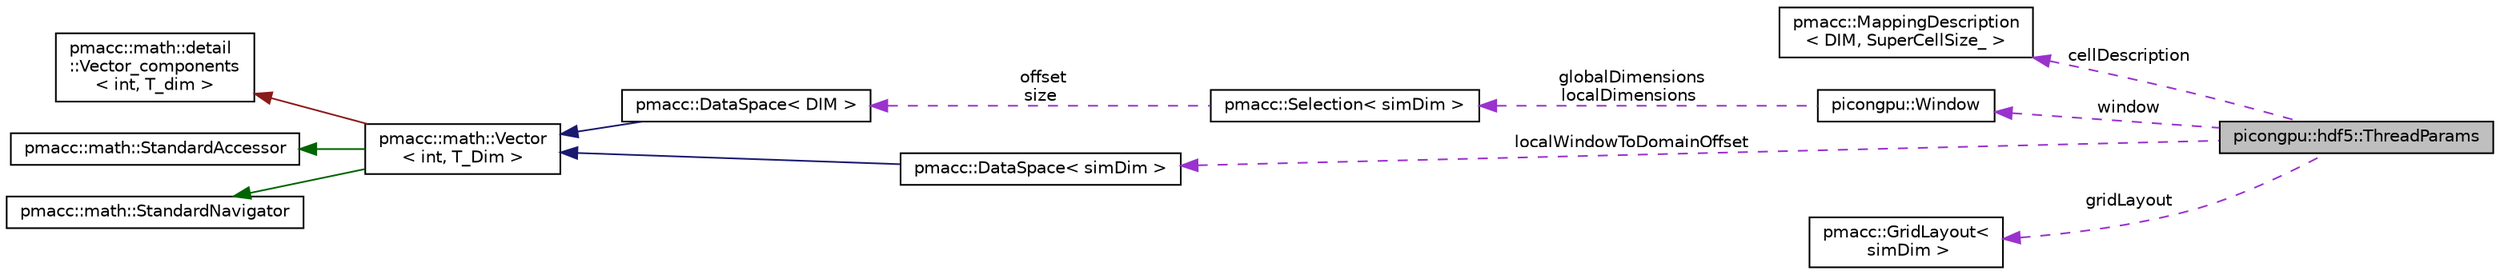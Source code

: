 digraph "picongpu::hdf5::ThreadParams"
{
 // LATEX_PDF_SIZE
  edge [fontname="Helvetica",fontsize="10",labelfontname="Helvetica",labelfontsize="10"];
  node [fontname="Helvetica",fontsize="10",shape=record];
  rankdir="LR";
  Node1 [label="picongpu::hdf5::ThreadParams",height=0.2,width=0.4,color="black", fillcolor="grey75", style="filled", fontcolor="black",tooltip=" "];
  Node2 -> Node1 [dir="back",color="darkorchid3",fontsize="10",style="dashed",label=" cellDescription" ,fontname="Helvetica"];
  Node2 [label="pmacc::MappingDescription\l\< DIM, SuperCellSize_ \>",height=0.2,width=0.4,color="black", fillcolor="white", style="filled",URL="$classpmacc_1_1_mapping_description.html",tooltip="Abstracts logical block information from block variables."];
  Node3 -> Node1 [dir="back",color="darkorchid3",fontsize="10",style="dashed",label=" window" ,fontname="Helvetica"];
  Node3 [label="picongpu::Window",height=0.2,width=0.4,color="black", fillcolor="white", style="filled",URL="$structpicongpu_1_1_window.html",tooltip="Window describes sizes and offsets."];
  Node4 -> Node3 [dir="back",color="darkorchid3",fontsize="10",style="dashed",label=" globalDimensions\nlocalDimensions" ,fontname="Helvetica"];
  Node4 [label="pmacc::Selection\< simDim \>",height=0.2,width=0.4,color="black", fillcolor="white", style="filled",URL="$classpmacc_1_1_selection.html",tooltip=" "];
  Node5 -> Node4 [dir="back",color="darkorchid3",fontsize="10",style="dashed",label=" offset\nsize" ,fontname="Helvetica"];
  Node5 [label="pmacc::DataSpace\< DIM \>",height=0.2,width=0.4,color="black", fillcolor="white", style="filled",URL="$classpmacc_1_1_data_space.html",tooltip=" "];
  Node6 -> Node5 [dir="back",color="midnightblue",fontsize="10",style="solid",fontname="Helvetica"];
  Node6 [label="pmacc::math::Vector\l\< int, T_Dim \>",height=0.2,width=0.4,color="black", fillcolor="white", style="filled",URL="$structpmacc_1_1math_1_1_vector.html",tooltip=" "];
  Node7 -> Node6 [dir="back",color="firebrick4",fontsize="10",style="solid",fontname="Helvetica"];
  Node7 [label="pmacc::math::detail\l::Vector_components\l\< int, T_dim \>",height=0.2,width=0.4,color="black", fillcolor="white", style="filled",URL="$structpmacc_1_1math_1_1detail_1_1_vector__components.html",tooltip=" "];
  Node8 -> Node6 [dir="back",color="darkgreen",fontsize="10",style="solid",fontname="Helvetica"];
  Node8 [label="pmacc::math::StandardAccessor",height=0.2,width=0.4,color="black", fillcolor="white", style="filled",URL="$structpmacc_1_1math_1_1_standard_accessor.html",tooltip=" "];
  Node9 -> Node6 [dir="back",color="darkgreen",fontsize="10",style="solid",fontname="Helvetica"];
  Node9 [label="pmacc::math::StandardNavigator",height=0.2,width=0.4,color="black", fillcolor="white", style="filled",URL="$structpmacc_1_1math_1_1_standard_navigator.html",tooltip=" "];
  Node10 -> Node1 [dir="back",color="darkorchid3",fontsize="10",style="dashed",label=" gridLayout" ,fontname="Helvetica"];
  Node10 [label="pmacc::GridLayout\<\l simDim \>",height=0.2,width=0.4,color="black", fillcolor="white", style="filled",URL="$classpmacc_1_1_grid_layout.html",tooltip=" "];
  Node11 -> Node1 [dir="back",color="darkorchid3",fontsize="10",style="dashed",label=" localWindowToDomainOffset" ,fontname="Helvetica"];
  Node11 [label="pmacc::DataSpace\< simDim \>",height=0.2,width=0.4,color="black", fillcolor="white", style="filled",URL="$classpmacc_1_1_data_space.html",tooltip=" "];
  Node6 -> Node11 [dir="back",color="midnightblue",fontsize="10",style="solid",fontname="Helvetica"];
}
